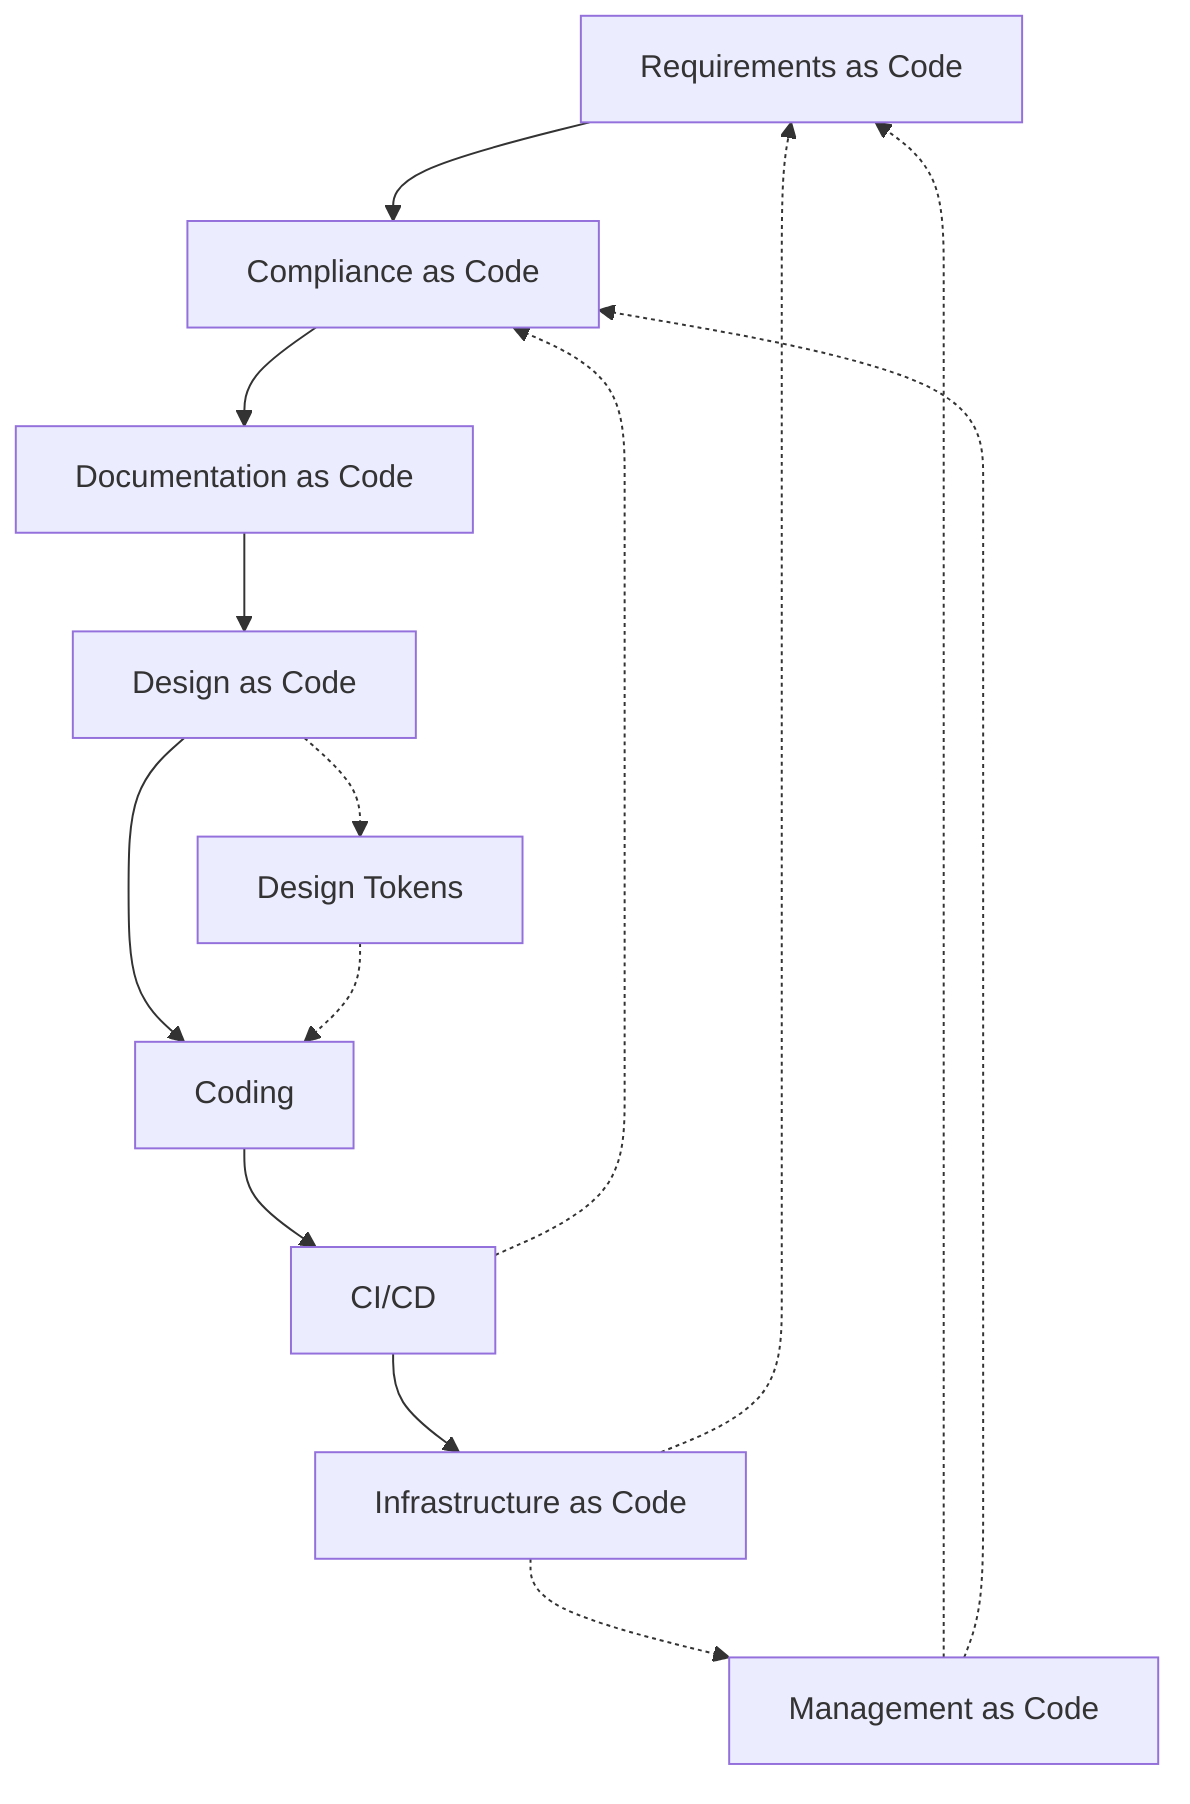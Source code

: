 graph TD
    A[Requirements as Code]:::kv-primary --> B[Compliance as Code]:::kv-highlight
    B --> C[Documentation as Code]:::kv-highlight
    C --> D[Design as Code]:::kv-accent
    D --> E[Coding]:::kv-accent
    E --> F[CI/CD]:::kv-accent
    F --> G[Infrastructure as Code]:::kv-primary

    D -.-> H[Design Tokens]:::kv-pattern
    H -.-> E

    G -.-> A
    F -.-> B
    
    M[Management as Code]:::kv-highlight -.-> A
    M -.-> B
    G -.-> M